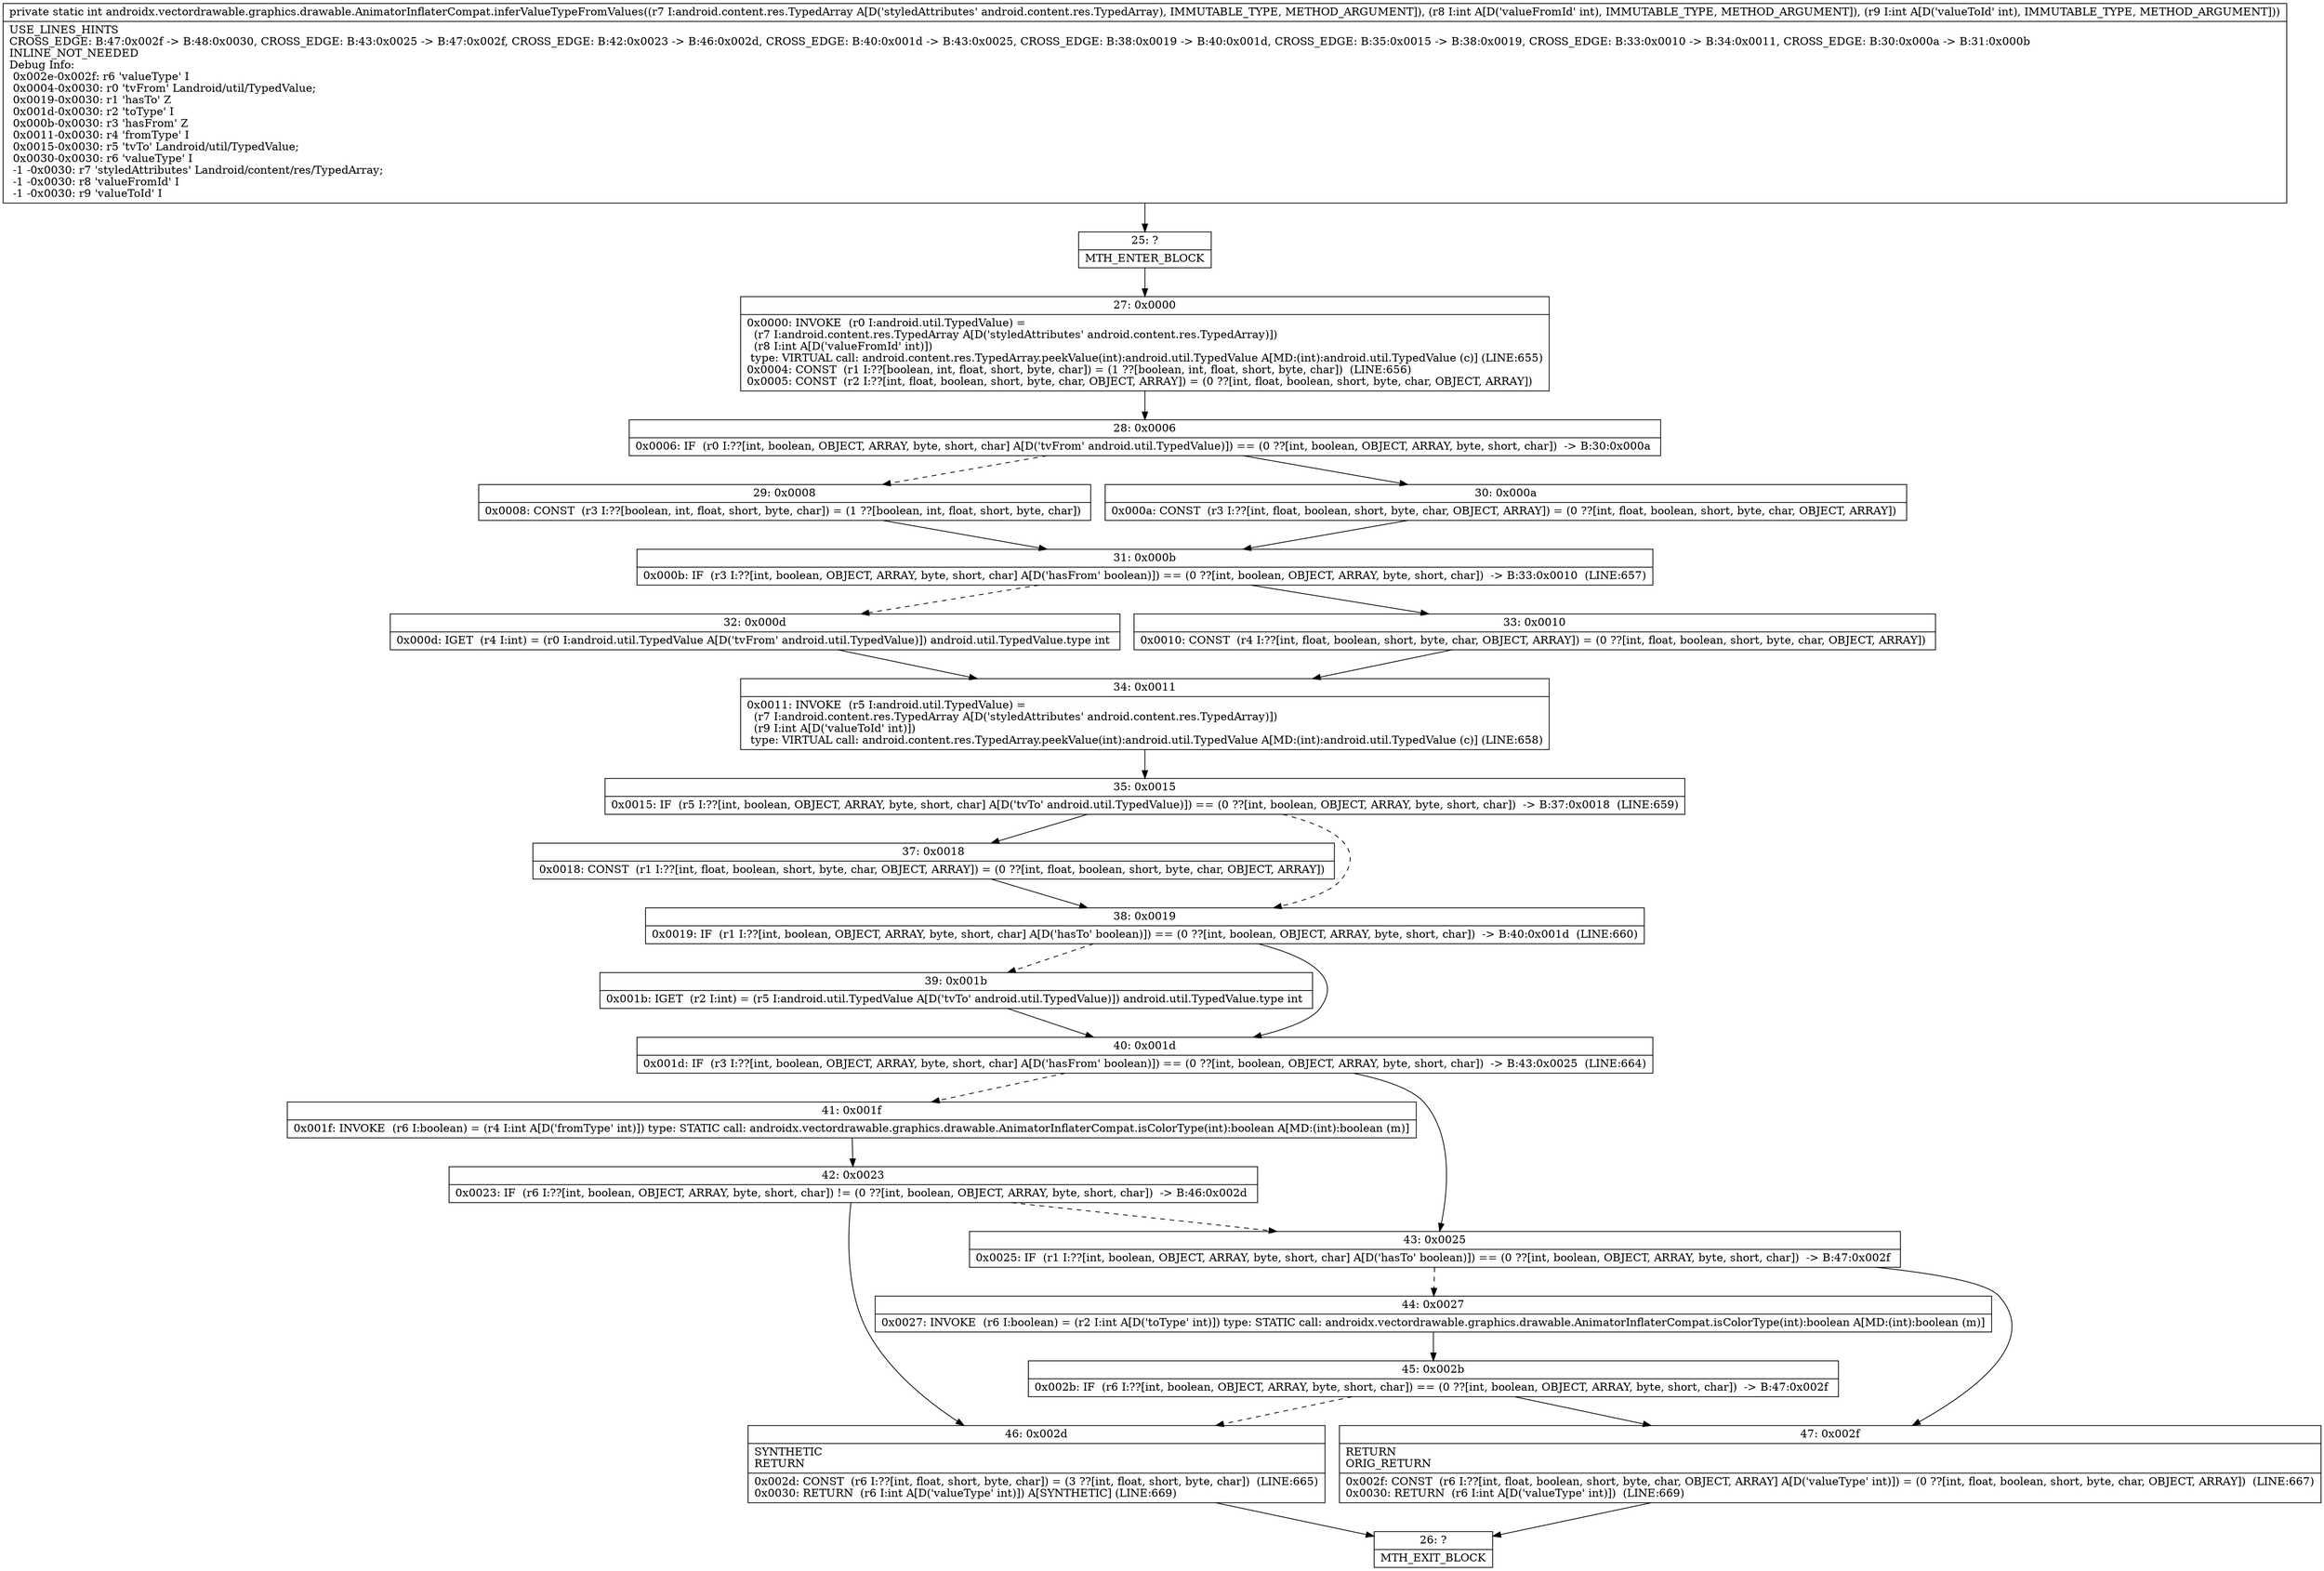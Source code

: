 digraph "CFG forandroidx.vectordrawable.graphics.drawable.AnimatorInflaterCompat.inferValueTypeFromValues(Landroid\/content\/res\/TypedArray;II)I" {
Node_25 [shape=record,label="{25\:\ ?|MTH_ENTER_BLOCK\l}"];
Node_27 [shape=record,label="{27\:\ 0x0000|0x0000: INVOKE  (r0 I:android.util.TypedValue) = \l  (r7 I:android.content.res.TypedArray A[D('styledAttributes' android.content.res.TypedArray)])\l  (r8 I:int A[D('valueFromId' int)])\l type: VIRTUAL call: android.content.res.TypedArray.peekValue(int):android.util.TypedValue A[MD:(int):android.util.TypedValue (c)] (LINE:655)\l0x0004: CONST  (r1 I:??[boolean, int, float, short, byte, char]) = (1 ??[boolean, int, float, short, byte, char])  (LINE:656)\l0x0005: CONST  (r2 I:??[int, float, boolean, short, byte, char, OBJECT, ARRAY]) = (0 ??[int, float, boolean, short, byte, char, OBJECT, ARRAY]) \l}"];
Node_28 [shape=record,label="{28\:\ 0x0006|0x0006: IF  (r0 I:??[int, boolean, OBJECT, ARRAY, byte, short, char] A[D('tvFrom' android.util.TypedValue)]) == (0 ??[int, boolean, OBJECT, ARRAY, byte, short, char])  \-\> B:30:0x000a \l}"];
Node_29 [shape=record,label="{29\:\ 0x0008|0x0008: CONST  (r3 I:??[boolean, int, float, short, byte, char]) = (1 ??[boolean, int, float, short, byte, char]) \l}"];
Node_31 [shape=record,label="{31\:\ 0x000b|0x000b: IF  (r3 I:??[int, boolean, OBJECT, ARRAY, byte, short, char] A[D('hasFrom' boolean)]) == (0 ??[int, boolean, OBJECT, ARRAY, byte, short, char])  \-\> B:33:0x0010  (LINE:657)\l}"];
Node_32 [shape=record,label="{32\:\ 0x000d|0x000d: IGET  (r4 I:int) = (r0 I:android.util.TypedValue A[D('tvFrom' android.util.TypedValue)]) android.util.TypedValue.type int \l}"];
Node_34 [shape=record,label="{34\:\ 0x0011|0x0011: INVOKE  (r5 I:android.util.TypedValue) = \l  (r7 I:android.content.res.TypedArray A[D('styledAttributes' android.content.res.TypedArray)])\l  (r9 I:int A[D('valueToId' int)])\l type: VIRTUAL call: android.content.res.TypedArray.peekValue(int):android.util.TypedValue A[MD:(int):android.util.TypedValue (c)] (LINE:658)\l}"];
Node_35 [shape=record,label="{35\:\ 0x0015|0x0015: IF  (r5 I:??[int, boolean, OBJECT, ARRAY, byte, short, char] A[D('tvTo' android.util.TypedValue)]) == (0 ??[int, boolean, OBJECT, ARRAY, byte, short, char])  \-\> B:37:0x0018  (LINE:659)\l}"];
Node_37 [shape=record,label="{37\:\ 0x0018|0x0018: CONST  (r1 I:??[int, float, boolean, short, byte, char, OBJECT, ARRAY]) = (0 ??[int, float, boolean, short, byte, char, OBJECT, ARRAY]) \l}"];
Node_38 [shape=record,label="{38\:\ 0x0019|0x0019: IF  (r1 I:??[int, boolean, OBJECT, ARRAY, byte, short, char] A[D('hasTo' boolean)]) == (0 ??[int, boolean, OBJECT, ARRAY, byte, short, char])  \-\> B:40:0x001d  (LINE:660)\l}"];
Node_39 [shape=record,label="{39\:\ 0x001b|0x001b: IGET  (r2 I:int) = (r5 I:android.util.TypedValue A[D('tvTo' android.util.TypedValue)]) android.util.TypedValue.type int \l}"];
Node_40 [shape=record,label="{40\:\ 0x001d|0x001d: IF  (r3 I:??[int, boolean, OBJECT, ARRAY, byte, short, char] A[D('hasFrom' boolean)]) == (0 ??[int, boolean, OBJECT, ARRAY, byte, short, char])  \-\> B:43:0x0025  (LINE:664)\l}"];
Node_41 [shape=record,label="{41\:\ 0x001f|0x001f: INVOKE  (r6 I:boolean) = (r4 I:int A[D('fromType' int)]) type: STATIC call: androidx.vectordrawable.graphics.drawable.AnimatorInflaterCompat.isColorType(int):boolean A[MD:(int):boolean (m)]\l}"];
Node_42 [shape=record,label="{42\:\ 0x0023|0x0023: IF  (r6 I:??[int, boolean, OBJECT, ARRAY, byte, short, char]) != (0 ??[int, boolean, OBJECT, ARRAY, byte, short, char])  \-\> B:46:0x002d \l}"];
Node_46 [shape=record,label="{46\:\ 0x002d|SYNTHETIC\lRETURN\l|0x002d: CONST  (r6 I:??[int, float, short, byte, char]) = (3 ??[int, float, short, byte, char])  (LINE:665)\l0x0030: RETURN  (r6 I:int A[D('valueType' int)]) A[SYNTHETIC] (LINE:669)\l}"];
Node_26 [shape=record,label="{26\:\ ?|MTH_EXIT_BLOCK\l}"];
Node_43 [shape=record,label="{43\:\ 0x0025|0x0025: IF  (r1 I:??[int, boolean, OBJECT, ARRAY, byte, short, char] A[D('hasTo' boolean)]) == (0 ??[int, boolean, OBJECT, ARRAY, byte, short, char])  \-\> B:47:0x002f \l}"];
Node_44 [shape=record,label="{44\:\ 0x0027|0x0027: INVOKE  (r6 I:boolean) = (r2 I:int A[D('toType' int)]) type: STATIC call: androidx.vectordrawable.graphics.drawable.AnimatorInflaterCompat.isColorType(int):boolean A[MD:(int):boolean (m)]\l}"];
Node_45 [shape=record,label="{45\:\ 0x002b|0x002b: IF  (r6 I:??[int, boolean, OBJECT, ARRAY, byte, short, char]) == (0 ??[int, boolean, OBJECT, ARRAY, byte, short, char])  \-\> B:47:0x002f \l}"];
Node_47 [shape=record,label="{47\:\ 0x002f|RETURN\lORIG_RETURN\l|0x002f: CONST  (r6 I:??[int, float, boolean, short, byte, char, OBJECT, ARRAY] A[D('valueType' int)]) = (0 ??[int, float, boolean, short, byte, char, OBJECT, ARRAY])  (LINE:667)\l0x0030: RETURN  (r6 I:int A[D('valueType' int)])  (LINE:669)\l}"];
Node_33 [shape=record,label="{33\:\ 0x0010|0x0010: CONST  (r4 I:??[int, float, boolean, short, byte, char, OBJECT, ARRAY]) = (0 ??[int, float, boolean, short, byte, char, OBJECT, ARRAY]) \l}"];
Node_30 [shape=record,label="{30\:\ 0x000a|0x000a: CONST  (r3 I:??[int, float, boolean, short, byte, char, OBJECT, ARRAY]) = (0 ??[int, float, boolean, short, byte, char, OBJECT, ARRAY]) \l}"];
MethodNode[shape=record,label="{private static int androidx.vectordrawable.graphics.drawable.AnimatorInflaterCompat.inferValueTypeFromValues((r7 I:android.content.res.TypedArray A[D('styledAttributes' android.content.res.TypedArray), IMMUTABLE_TYPE, METHOD_ARGUMENT]), (r8 I:int A[D('valueFromId' int), IMMUTABLE_TYPE, METHOD_ARGUMENT]), (r9 I:int A[D('valueToId' int), IMMUTABLE_TYPE, METHOD_ARGUMENT]))  | USE_LINES_HINTS\lCROSS_EDGE: B:47:0x002f \-\> B:48:0x0030, CROSS_EDGE: B:43:0x0025 \-\> B:47:0x002f, CROSS_EDGE: B:42:0x0023 \-\> B:46:0x002d, CROSS_EDGE: B:40:0x001d \-\> B:43:0x0025, CROSS_EDGE: B:38:0x0019 \-\> B:40:0x001d, CROSS_EDGE: B:35:0x0015 \-\> B:38:0x0019, CROSS_EDGE: B:33:0x0010 \-\> B:34:0x0011, CROSS_EDGE: B:30:0x000a \-\> B:31:0x000b\lINLINE_NOT_NEEDED\lDebug Info:\l  0x002e\-0x002f: r6 'valueType' I\l  0x0004\-0x0030: r0 'tvFrom' Landroid\/util\/TypedValue;\l  0x0019\-0x0030: r1 'hasTo' Z\l  0x001d\-0x0030: r2 'toType' I\l  0x000b\-0x0030: r3 'hasFrom' Z\l  0x0011\-0x0030: r4 'fromType' I\l  0x0015\-0x0030: r5 'tvTo' Landroid\/util\/TypedValue;\l  0x0030\-0x0030: r6 'valueType' I\l  \-1 \-0x0030: r7 'styledAttributes' Landroid\/content\/res\/TypedArray;\l  \-1 \-0x0030: r8 'valueFromId' I\l  \-1 \-0x0030: r9 'valueToId' I\l}"];
MethodNode -> Node_25;Node_25 -> Node_27;
Node_27 -> Node_28;
Node_28 -> Node_29[style=dashed];
Node_28 -> Node_30;
Node_29 -> Node_31;
Node_31 -> Node_32[style=dashed];
Node_31 -> Node_33;
Node_32 -> Node_34;
Node_34 -> Node_35;
Node_35 -> Node_37;
Node_35 -> Node_38[style=dashed];
Node_37 -> Node_38;
Node_38 -> Node_39[style=dashed];
Node_38 -> Node_40;
Node_39 -> Node_40;
Node_40 -> Node_41[style=dashed];
Node_40 -> Node_43;
Node_41 -> Node_42;
Node_42 -> Node_43[style=dashed];
Node_42 -> Node_46;
Node_46 -> Node_26;
Node_43 -> Node_44[style=dashed];
Node_43 -> Node_47;
Node_44 -> Node_45;
Node_45 -> Node_46[style=dashed];
Node_45 -> Node_47;
Node_47 -> Node_26;
Node_33 -> Node_34;
Node_30 -> Node_31;
}


